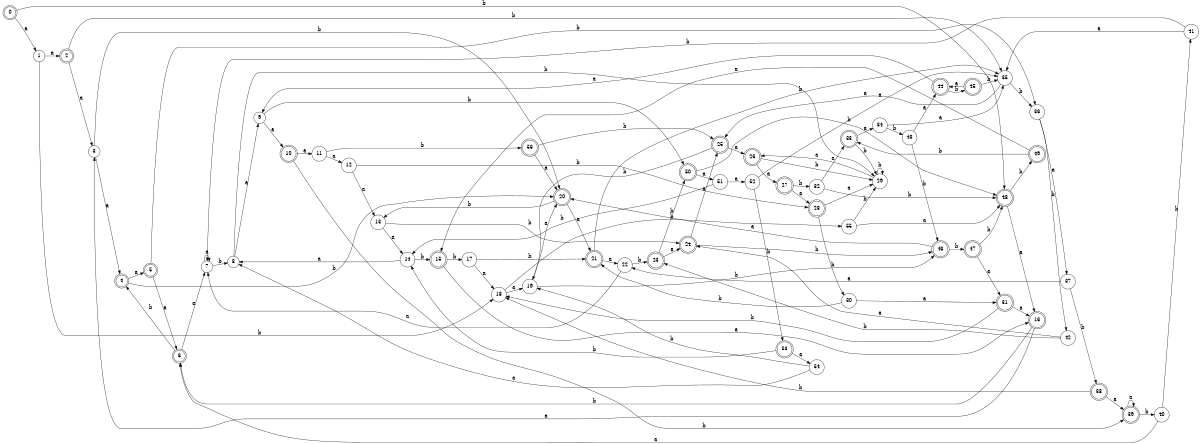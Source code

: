 digraph n46_6 {
__start0 [label="" shape="none"];

rankdir=LR;
size="8,5";

s0 [style="rounded,filled", color="black", fillcolor="white" shape="doublecircle", label="0"];
s1 [style="filled", color="black", fillcolor="white" shape="circle", label="1"];
s2 [style="rounded,filled", color="black", fillcolor="white" shape="doublecircle", label="2"];
s3 [style="filled", color="black", fillcolor="white" shape="circle", label="3"];
s4 [style="rounded,filled", color="black", fillcolor="white" shape="doublecircle", label="4"];
s5 [style="rounded,filled", color="black", fillcolor="white" shape="doublecircle", label="5"];
s6 [style="rounded,filled", color="black", fillcolor="white" shape="doublecircle", label="6"];
s7 [style="filled", color="black", fillcolor="white" shape="circle", label="7"];
s8 [style="filled", color="black", fillcolor="white" shape="circle", label="8"];
s9 [style="filled", color="black", fillcolor="white" shape="circle", label="9"];
s10 [style="rounded,filled", color="black", fillcolor="white" shape="doublecircle", label="10"];
s11 [style="filled", color="black", fillcolor="white" shape="circle", label="11"];
s12 [style="filled", color="black", fillcolor="white" shape="circle", label="12"];
s13 [style="filled", color="black", fillcolor="white" shape="circle", label="13"];
s14 [style="filled", color="black", fillcolor="white" shape="circle", label="14"];
s15 [style="rounded,filled", color="black", fillcolor="white" shape="doublecircle", label="15"];
s16 [style="rounded,filled", color="black", fillcolor="white" shape="doublecircle", label="16"];
s17 [style="filled", color="black", fillcolor="white" shape="circle", label="17"];
s18 [style="filled", color="black", fillcolor="white" shape="circle", label="18"];
s19 [style="filled", color="black", fillcolor="white" shape="circle", label="19"];
s20 [style="rounded,filled", color="black", fillcolor="white" shape="doublecircle", label="20"];
s21 [style="rounded,filled", color="black", fillcolor="white" shape="doublecircle", label="21"];
s22 [style="filled", color="black", fillcolor="white" shape="circle", label="22"];
s23 [style="rounded,filled", color="black", fillcolor="white" shape="doublecircle", label="23"];
s24 [style="rounded,filled", color="black", fillcolor="white" shape="doublecircle", label="24"];
s25 [style="rounded,filled", color="black", fillcolor="white" shape="doublecircle", label="25"];
s26 [style="rounded,filled", color="black", fillcolor="white" shape="doublecircle", label="26"];
s27 [style="rounded,filled", color="black", fillcolor="white" shape="doublecircle", label="27"];
s28 [style="rounded,filled", color="black", fillcolor="white" shape="doublecircle", label="28"];
s29 [style="filled", color="black", fillcolor="white" shape="circle", label="29"];
s30 [style="filled", color="black", fillcolor="white" shape="circle", label="30"];
s31 [style="rounded,filled", color="black", fillcolor="white" shape="doublecircle", label="31"];
s32 [style="filled", color="black", fillcolor="white" shape="circle", label="32"];
s33 [style="rounded,filled", color="black", fillcolor="white" shape="doublecircle", label="33"];
s34 [style="filled", color="black", fillcolor="white" shape="circle", label="34"];
s35 [style="filled", color="black", fillcolor="white" shape="circle", label="35"];
s36 [style="filled", color="black", fillcolor="white" shape="circle", label="36"];
s37 [style="filled", color="black", fillcolor="white" shape="circle", label="37"];
s38 [style="rounded,filled", color="black", fillcolor="white" shape="doublecircle", label="38"];
s39 [style="rounded,filled", color="black", fillcolor="white" shape="doublecircle", label="39"];
s40 [style="filled", color="black", fillcolor="white" shape="circle", label="40"];
s41 [style="filled", color="black", fillcolor="white" shape="circle", label="41"];
s42 [style="filled", color="black", fillcolor="white" shape="circle", label="42"];
s43 [style="filled", color="black", fillcolor="white" shape="circle", label="43"];
s44 [style="rounded,filled", color="black", fillcolor="white" shape="doublecircle", label="44"];
s45 [style="rounded,filled", color="black", fillcolor="white" shape="doublecircle", label="45"];
s46 [style="rounded,filled", color="black", fillcolor="white" shape="doublecircle", label="46"];
s47 [style="rounded,filled", color="black", fillcolor="white" shape="doublecircle", label="47"];
s48 [style="rounded,filled", color="black", fillcolor="white" shape="doublecircle", label="48"];
s49 [style="rounded,filled", color="black", fillcolor="white" shape="doublecircle", label="49"];
s50 [style="rounded,filled", color="black", fillcolor="white" shape="doublecircle", label="50"];
s51 [style="filled", color="black", fillcolor="white" shape="circle", label="51"];
s52 [style="filled", color="black", fillcolor="white" shape="circle", label="52"];
s53 [style="rounded,filled", color="black", fillcolor="white" shape="doublecircle", label="53"];
s54 [style="filled", color="black", fillcolor="white" shape="circle", label="54"];
s55 [style="filled", color="black", fillcolor="white" shape="circle", label="55"];
s56 [style="rounded,filled", color="black", fillcolor="white" shape="doublecircle", label="56"];
s0 -> s1 [label="a"];
s0 -> s48 [label="b"];
s1 -> s2 [label="a"];
s1 -> s18 [label="b"];
s2 -> s3 [label="a"];
s2 -> s35 [label="b"];
s3 -> s4 [label="a"];
s3 -> s20 [label="b"];
s4 -> s5 [label="a"];
s4 -> s20 [label="b"];
s5 -> s6 [label="a"];
s5 -> s36 [label="b"];
s6 -> s7 [label="a"];
s6 -> s4 [label="b"];
s7 -> s7 [label="a"];
s7 -> s8 [label="b"];
s8 -> s9 [label="a"];
s8 -> s29 [label="b"];
s9 -> s10 [label="a"];
s9 -> s50 [label="b"];
s10 -> s11 [label="a"];
s10 -> s39 [label="b"];
s11 -> s12 [label="a"];
s11 -> s56 [label="b"];
s12 -> s13 [label="a"];
s12 -> s28 [label="b"];
s13 -> s14 [label="a"];
s13 -> s24 [label="b"];
s14 -> s8 [label="a"];
s14 -> s15 [label="b"];
s15 -> s16 [label="a"];
s15 -> s17 [label="b"];
s16 -> s3 [label="a"];
s16 -> s6 [label="b"];
s17 -> s18 [label="a"];
s17 -> s21 [label="b"];
s18 -> s19 [label="a"];
s18 -> s55 [label="b"];
s19 -> s20 [label="a"];
s19 -> s46 [label="b"];
s20 -> s21 [label="a"];
s20 -> s13 [label="b"];
s21 -> s22 [label="a"];
s21 -> s35 [label="b"];
s22 -> s7 [label="a"];
s22 -> s23 [label="b"];
s23 -> s24 [label="a"];
s23 -> s50 [label="b"];
s24 -> s25 [label="a"];
s24 -> s46 [label="b"];
s25 -> s26 [label="a"];
s25 -> s19 [label="b"];
s26 -> s27 [label="a"];
s26 -> s29 [label="b"];
s27 -> s28 [label="a"];
s27 -> s32 [label="b"];
s28 -> s29 [label="a"];
s28 -> s30 [label="b"];
s29 -> s26 [label="a"];
s29 -> s29 [label="b"];
s30 -> s31 [label="a"];
s30 -> s21 [label="b"];
s31 -> s16 [label="a"];
s31 -> s18 [label="b"];
s32 -> s33 [label="a"];
s32 -> s48 [label="b"];
s33 -> s34 [label="a"];
s33 -> s29 [label="b"];
s34 -> s35 [label="a"];
s34 -> s43 [label="b"];
s35 -> s25 [label="a"];
s35 -> s36 [label="b"];
s36 -> s37 [label="a"];
s36 -> s42 [label="b"];
s37 -> s22 [label="a"];
s37 -> s38 [label="b"];
s38 -> s39 [label="a"];
s38 -> s18 [label="b"];
s39 -> s39 [label="a"];
s39 -> s40 [label="b"];
s40 -> s6 [label="a"];
s40 -> s41 [label="b"];
s41 -> s35 [label="a"];
s41 -> s7 [label="b"];
s42 -> s24 [label="a"];
s42 -> s23 [label="b"];
s43 -> s44 [label="a"];
s43 -> s46 [label="b"];
s44 -> s9 [label="a"];
s44 -> s45 [label="b"];
s45 -> s44 [label="a"];
s45 -> s35 [label="b"];
s46 -> s20 [label="a"];
s46 -> s47 [label="b"];
s47 -> s31 [label="a"];
s47 -> s48 [label="b"];
s48 -> s16 [label="a"];
s48 -> s49 [label="b"];
s49 -> s15 [label="a"];
s49 -> s33 [label="b"];
s50 -> s51 [label="a"];
s50 -> s48 [label="b"];
s51 -> s52 [label="a"];
s51 -> s14 [label="b"];
s52 -> s35 [label="a"];
s52 -> s53 [label="b"];
s53 -> s54 [label="a"];
s53 -> s14 [label="b"];
s54 -> s8 [label="a"];
s54 -> s19 [label="b"];
s55 -> s48 [label="a"];
s55 -> s29 [label="b"];
s56 -> s20 [label="a"];
s56 -> s25 [label="b"];

}